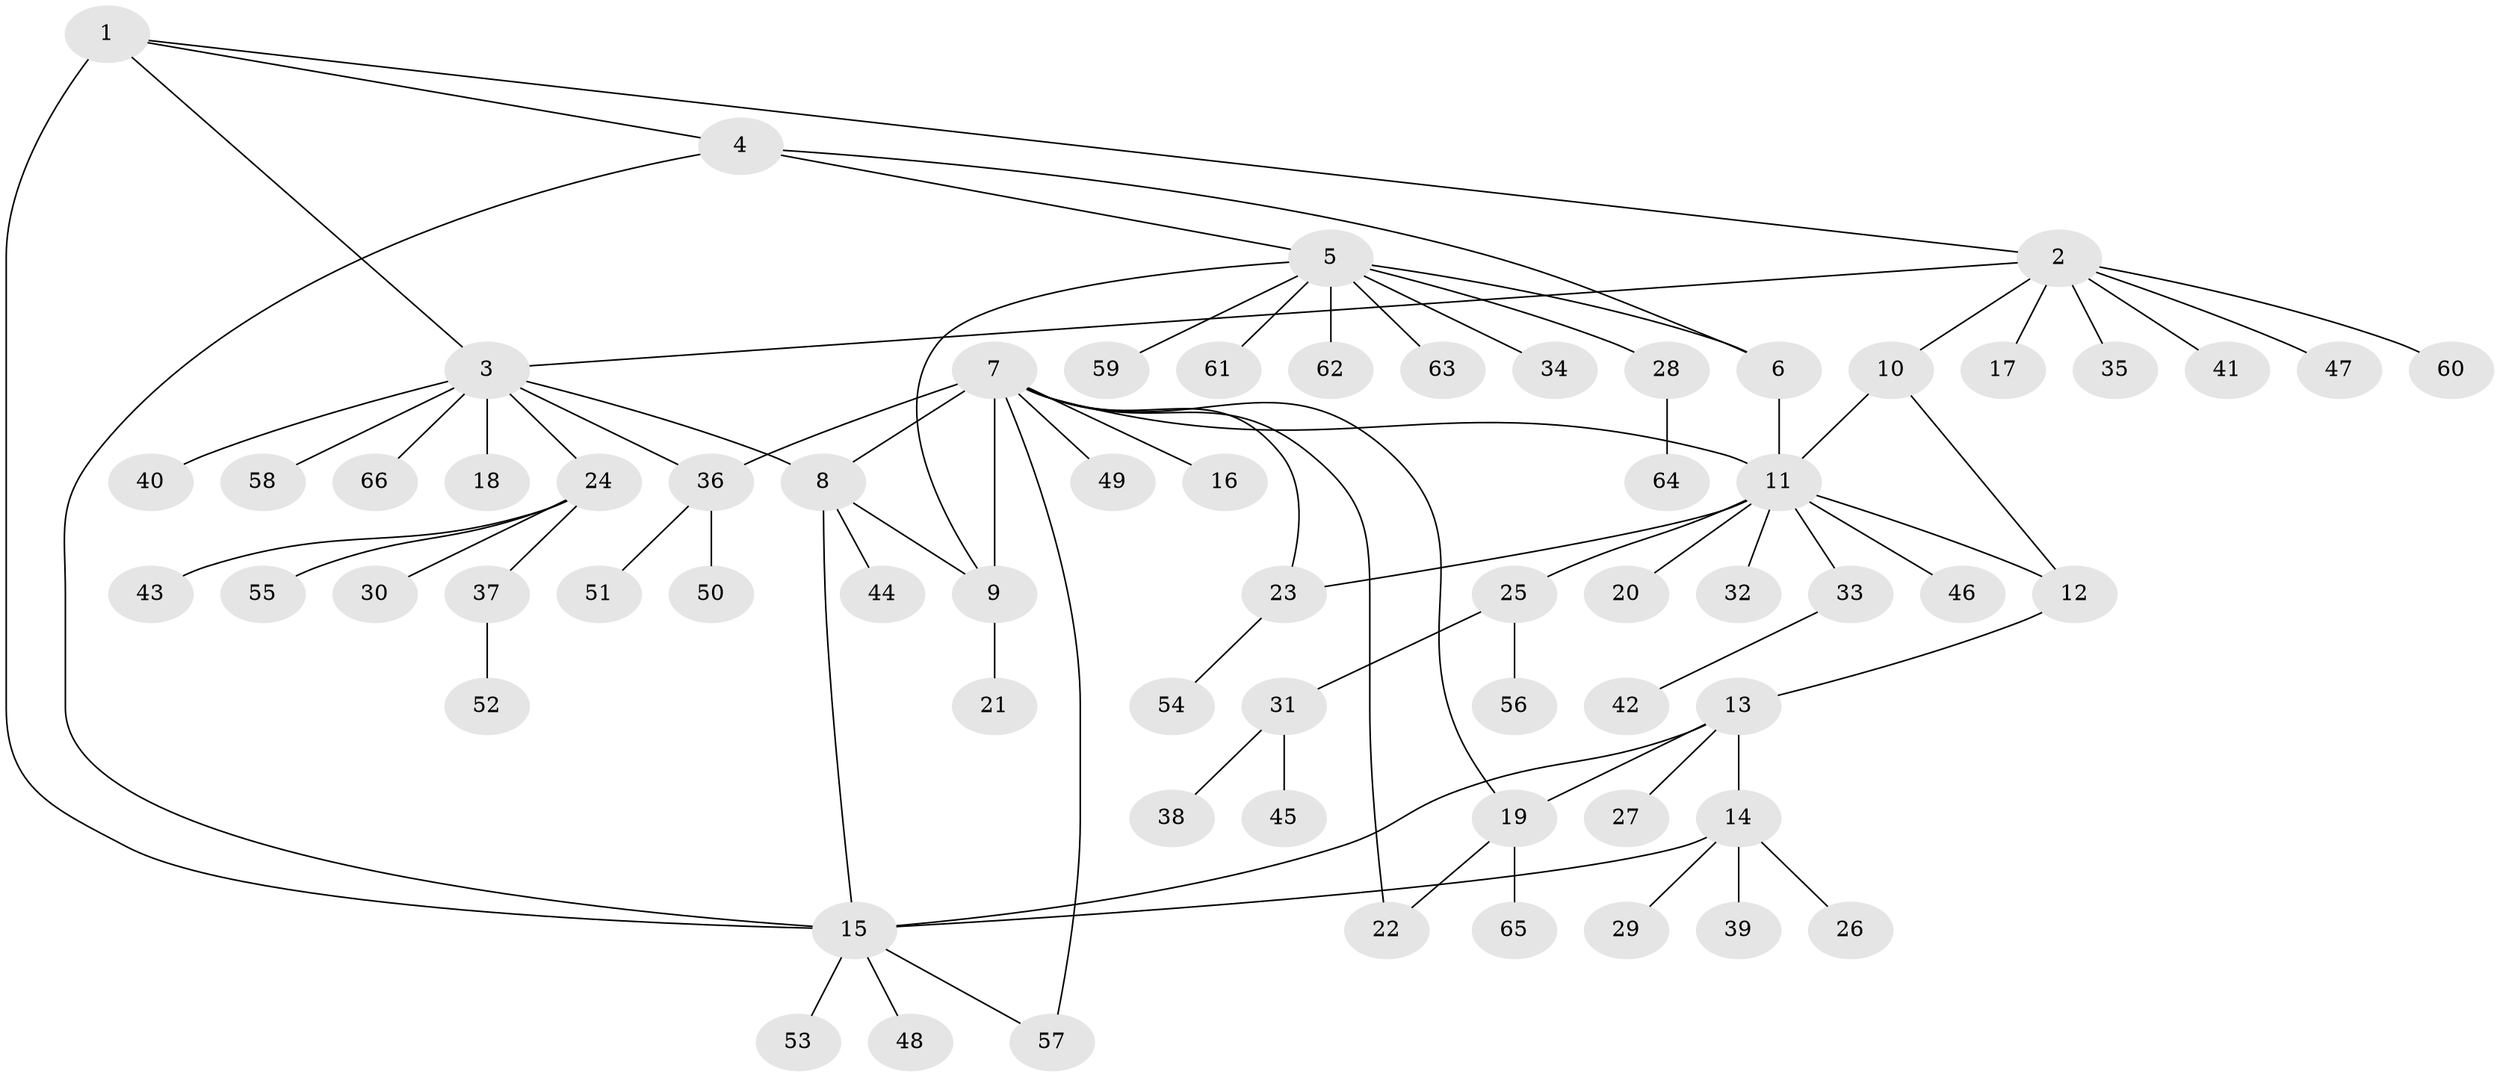 // Generated by graph-tools (version 1.1) at 2025/54/03/09/25 04:54:33]
// undirected, 66 vertices, 81 edges
graph export_dot {
graph [start="1"]
  node [color=gray90,style=filled];
  1;
  2;
  3;
  4;
  5;
  6;
  7;
  8;
  9;
  10;
  11;
  12;
  13;
  14;
  15;
  16;
  17;
  18;
  19;
  20;
  21;
  22;
  23;
  24;
  25;
  26;
  27;
  28;
  29;
  30;
  31;
  32;
  33;
  34;
  35;
  36;
  37;
  38;
  39;
  40;
  41;
  42;
  43;
  44;
  45;
  46;
  47;
  48;
  49;
  50;
  51;
  52;
  53;
  54;
  55;
  56;
  57;
  58;
  59;
  60;
  61;
  62;
  63;
  64;
  65;
  66;
  1 -- 2;
  1 -- 3;
  1 -- 4;
  1 -- 15;
  2 -- 3;
  2 -- 10;
  2 -- 17;
  2 -- 35;
  2 -- 41;
  2 -- 47;
  2 -- 60;
  3 -- 8;
  3 -- 18;
  3 -- 24;
  3 -- 36;
  3 -- 40;
  3 -- 58;
  3 -- 66;
  4 -- 5;
  4 -- 6;
  4 -- 15;
  5 -- 6;
  5 -- 9;
  5 -- 28;
  5 -- 34;
  5 -- 59;
  5 -- 61;
  5 -- 62;
  5 -- 63;
  6 -- 11;
  7 -- 8;
  7 -- 9;
  7 -- 11;
  7 -- 16;
  7 -- 19;
  7 -- 22;
  7 -- 23;
  7 -- 36;
  7 -- 49;
  7 -- 57;
  8 -- 9;
  8 -- 15;
  8 -- 44;
  9 -- 21;
  10 -- 11;
  10 -- 12;
  11 -- 12;
  11 -- 20;
  11 -- 23;
  11 -- 25;
  11 -- 32;
  11 -- 33;
  11 -- 46;
  12 -- 13;
  13 -- 14;
  13 -- 15;
  13 -- 19;
  13 -- 27;
  14 -- 15;
  14 -- 26;
  14 -- 29;
  14 -- 39;
  15 -- 48;
  15 -- 53;
  15 -- 57;
  19 -- 22;
  19 -- 65;
  23 -- 54;
  24 -- 30;
  24 -- 37;
  24 -- 43;
  24 -- 55;
  25 -- 31;
  25 -- 56;
  28 -- 64;
  31 -- 38;
  31 -- 45;
  33 -- 42;
  36 -- 50;
  36 -- 51;
  37 -- 52;
}
